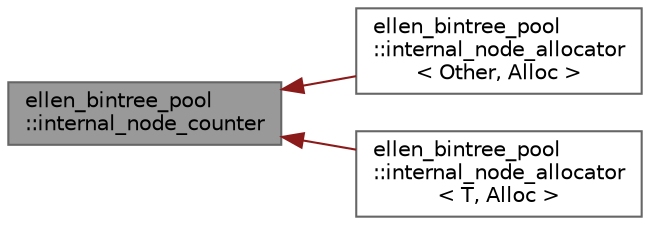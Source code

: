 digraph "ellen_bintree_pool::internal_node_counter"
{
 // LATEX_PDF_SIZE
  bgcolor="transparent";
  edge [fontname=Helvetica,fontsize=10,labelfontname=Helvetica,labelfontsize=10];
  node [fontname=Helvetica,fontsize=10,shape=box,height=0.2,width=0.4];
  rankdir="LR";
  Node1 [id="Node000001",label="ellen_bintree_pool\l::internal_node_counter",height=0.2,width=0.4,color="gray40", fillcolor="grey60", style="filled", fontcolor="black",tooltip=" "];
  Node1 -> Node2 [id="edge1_Node000001_Node000002",dir="back",color="firebrick4",style="solid",tooltip=" "];
  Node2 [id="Node000002",label="ellen_bintree_pool\l::internal_node_allocator\l\< Other, Alloc \>",height=0.2,width=0.4,color="gray40", fillcolor="white", style="filled",URL="$classellen__bintree__pool_1_1internal__node__allocator.html",tooltip=" "];
  Node1 -> Node3 [id="edge2_Node000001_Node000003",dir="back",color="firebrick4",style="solid",tooltip=" "];
  Node3 [id="Node000003",label="ellen_bintree_pool\l::internal_node_allocator\l\< T, Alloc \>",height=0.2,width=0.4,color="gray40", fillcolor="white", style="filled",URL="$classellen__bintree__pool_1_1internal__node__allocator.html",tooltip=" "];
}
